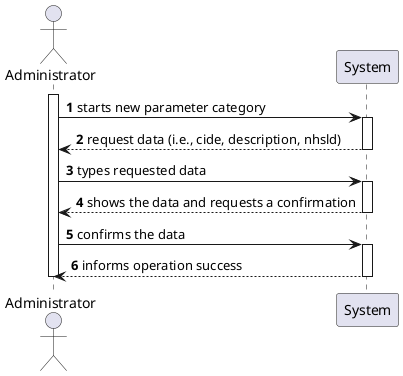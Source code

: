 @startuml
'https://plantuml.com/sequence-diagram

autonumber
actor Administrator
activate Administrator
Administrator -> System: starts new parameter category
activate System
System --> Administrator : request data (i.e., cide, description, nhsld)
deactivate System
Administrator -> System: types requested data
activate System
System --> Administrator : shows the data and requests a confirmation
deactivate System
Administrator -> System: confirms the data
activate System
System --> Administrator : informs operation success
deactivate System
deactivate Administrator


@enduml